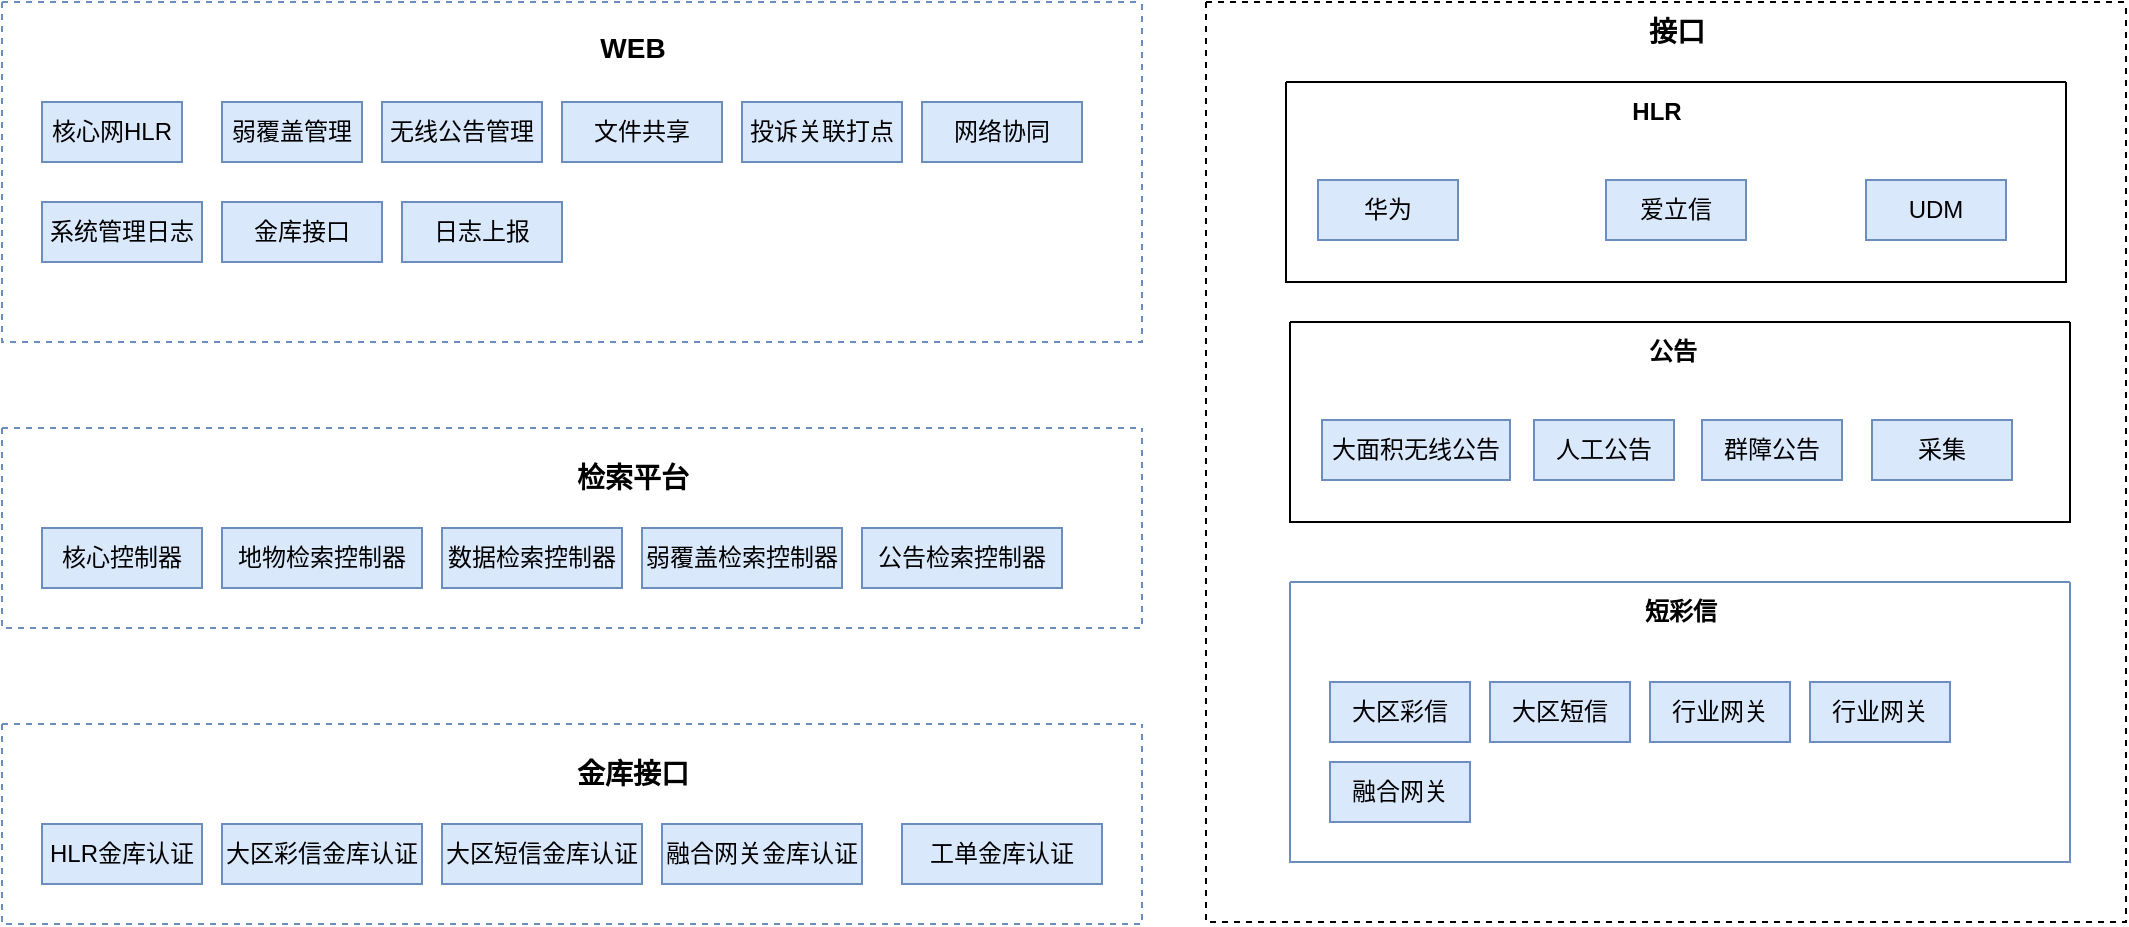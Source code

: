 <mxfile version="20.8.3" type="github">
  <diagram id="4GTCcd6cyWXUHCtxeI8y" name="第 1 页">
    <mxGraphModel dx="1434" dy="764" grid="1" gridSize="10" guides="1" tooltips="1" connect="1" arrows="1" fold="1" page="1" pageScale="1" pageWidth="827" pageHeight="1169" background="#ffffff" math="0" shadow="0">
      <root>
        <mxCell id="0" />
        <mxCell id="1" parent="0" />
        <mxCell id="VqTXsrCZorRftCY8RWus-24" value="" style="swimlane;startSize=0;fillColor=#30DAFC;strokeColor=#6c8ebf;dashed=1;" vertex="1" parent="1">
          <mxGeometry x="10" y="40" width="570" height="170" as="geometry">
            <mxRectangle x="70" y="180" width="50" height="40" as="alternateBounds" />
          </mxGeometry>
        </mxCell>
        <mxCell id="VqTXsrCZorRftCY8RWus-25" value="核心网HLR" style="whiteSpace=wrap;html=1;fillColor=#dae8fc;strokeColor=#6c8ebf;" vertex="1" parent="VqTXsrCZorRftCY8RWus-24">
          <mxGeometry x="20" y="50" width="70" height="30" as="geometry" />
        </mxCell>
        <mxCell id="VqTXsrCZorRftCY8RWus-26" value="WEB" style="text;html=1;align=center;verticalAlign=middle;resizable=0;points=[];autosize=1;strokeColor=none;fillColor=none;fontStyle=1;fontSize=14;" vertex="1" parent="VqTXsrCZorRftCY8RWus-24">
          <mxGeometry x="285" y="8" width="60" height="30" as="geometry" />
        </mxCell>
        <mxCell id="VqTXsrCZorRftCY8RWus-27" value="弱覆盖管理" style="whiteSpace=wrap;html=1;fillColor=#dae8fc;strokeColor=#6c8ebf;" vertex="1" parent="VqTXsrCZorRftCY8RWus-24">
          <mxGeometry x="110" y="50" width="70" height="30" as="geometry" />
        </mxCell>
        <mxCell id="VqTXsrCZorRftCY8RWus-28" value="无线公告管理" style="whiteSpace=wrap;html=1;fillColor=#dae8fc;strokeColor=#6c8ebf;" vertex="1" parent="VqTXsrCZorRftCY8RWus-24">
          <mxGeometry x="190" y="50" width="80" height="30" as="geometry" />
        </mxCell>
        <mxCell id="VqTXsrCZorRftCY8RWus-29" value="文件共享" style="whiteSpace=wrap;html=1;fillColor=#dae8fc;strokeColor=#6c8ebf;" vertex="1" parent="VqTXsrCZorRftCY8RWus-24">
          <mxGeometry x="280" y="50" width="80" height="30" as="geometry" />
        </mxCell>
        <mxCell id="VqTXsrCZorRftCY8RWus-30" value="投诉关联打点" style="whiteSpace=wrap;html=1;fillColor=#dae8fc;strokeColor=#6c8ebf;" vertex="1" parent="VqTXsrCZorRftCY8RWus-24">
          <mxGeometry x="370" y="50" width="80" height="30" as="geometry" />
        </mxCell>
        <mxCell id="VqTXsrCZorRftCY8RWus-31" value="网络协同" style="whiteSpace=wrap;html=1;fillColor=#dae8fc;strokeColor=#6c8ebf;" vertex="1" parent="VqTXsrCZorRftCY8RWus-24">
          <mxGeometry x="460" y="50" width="80" height="30" as="geometry" />
        </mxCell>
        <mxCell id="VqTXsrCZorRftCY8RWus-32" value="系统管理日志" style="whiteSpace=wrap;html=1;fillColor=#dae8fc;strokeColor=#6c8ebf;" vertex="1" parent="VqTXsrCZorRftCY8RWus-24">
          <mxGeometry x="20" y="100" width="80" height="30" as="geometry" />
        </mxCell>
        <mxCell id="VqTXsrCZorRftCY8RWus-42" value="金库接口" style="whiteSpace=wrap;html=1;fillColor=#dae8fc;strokeColor=#6c8ebf;" vertex="1" parent="VqTXsrCZorRftCY8RWus-24">
          <mxGeometry x="110" y="100" width="80" height="30" as="geometry" />
        </mxCell>
        <mxCell id="VqTXsrCZorRftCY8RWus-43" value="日志上报" style="whiteSpace=wrap;html=1;fillColor=#dae8fc;strokeColor=#6c8ebf;" vertex="1" parent="VqTXsrCZorRftCY8RWus-24">
          <mxGeometry x="200" y="100" width="80" height="30" as="geometry" />
        </mxCell>
        <mxCell id="VqTXsrCZorRftCY8RWus-33" value="" style="swimlane;startSize=0;fillColor=#dae8fc;strokeColor=#6c8ebf;dashed=1;" vertex="1" parent="1">
          <mxGeometry x="10" y="253" width="570" height="100" as="geometry">
            <mxRectangle x="70" y="180" width="50" height="40" as="alternateBounds" />
          </mxGeometry>
        </mxCell>
        <mxCell id="VqTXsrCZorRftCY8RWus-34" value="核心控制器" style="whiteSpace=wrap;html=1;fillColor=#dae8fc;strokeColor=#6c8ebf;" vertex="1" parent="VqTXsrCZorRftCY8RWus-33">
          <mxGeometry x="20" y="50" width="80" height="30" as="geometry" />
        </mxCell>
        <mxCell id="VqTXsrCZorRftCY8RWus-35" value="检索平台" style="text;html=1;align=center;verticalAlign=middle;resizable=0;points=[];autosize=1;strokeColor=none;fillColor=none;fontStyle=1;fontSize=14;" vertex="1" parent="VqTXsrCZorRftCY8RWus-33">
          <mxGeometry x="275" y="10" width="80" height="30" as="geometry" />
        </mxCell>
        <mxCell id="VqTXsrCZorRftCY8RWus-36" value="地物检索控制器" style="whiteSpace=wrap;html=1;fillColor=#dae8fc;strokeColor=#6c8ebf;" vertex="1" parent="VqTXsrCZorRftCY8RWus-33">
          <mxGeometry x="110" y="50" width="100" height="30" as="geometry" />
        </mxCell>
        <mxCell id="VqTXsrCZorRftCY8RWus-38" value="数据检索控制器" style="whiteSpace=wrap;html=1;fillColor=#dae8fc;strokeColor=#6c8ebf;" vertex="1" parent="VqTXsrCZorRftCY8RWus-33">
          <mxGeometry x="220" y="50" width="90" height="30" as="geometry" />
        </mxCell>
        <mxCell id="VqTXsrCZorRftCY8RWus-39" value="弱覆盖检索控制器" style="whiteSpace=wrap;html=1;fillColor=#dae8fc;strokeColor=#6c8ebf;" vertex="1" parent="VqTXsrCZorRftCY8RWus-33">
          <mxGeometry x="320" y="50" width="100" height="30" as="geometry" />
        </mxCell>
        <mxCell id="VqTXsrCZorRftCY8RWus-40" value="公告检索控制器" style="whiteSpace=wrap;html=1;fillColor=#dae8fc;strokeColor=#6c8ebf;" vertex="1" parent="VqTXsrCZorRftCY8RWus-33">
          <mxGeometry x="430" y="50" width="100" height="30" as="geometry" />
        </mxCell>
        <mxCell id="VqTXsrCZorRftCY8RWus-44" value="" style="swimlane;startSize=0;fillColor=#d5e8d4;strokeColor=default;dashed=1;" vertex="1" parent="1">
          <mxGeometry x="612" y="40" width="460" height="460" as="geometry" />
        </mxCell>
        <mxCell id="VqTXsrCZorRftCY8RWus-45" value="接口" style="text;html=1;align=center;verticalAlign=middle;resizable=0;points=[];autosize=1;strokeColor=none;fillColor=none;fontStyle=1;fontSize=14;" vertex="1" parent="VqTXsrCZorRftCY8RWus-44">
          <mxGeometry x="210" width="50" height="30" as="geometry" />
        </mxCell>
        <mxCell id="VqTXsrCZorRftCY8RWus-13" value="" style="swimlane;startSize=0;fillColor=default;fontSize=14;" vertex="1" parent="VqTXsrCZorRftCY8RWus-44">
          <mxGeometry x="40" y="40" width="390" height="100" as="geometry" />
        </mxCell>
        <mxCell id="VqTXsrCZorRftCY8RWus-14" value="HLR" style="text;html=1;align=center;verticalAlign=middle;resizable=0;points=[];autosize=1;strokeColor=none;fillColor=none;fontStyle=1" vertex="1" parent="VqTXsrCZorRftCY8RWus-13">
          <mxGeometry x="160" width="50" height="30" as="geometry" />
        </mxCell>
        <mxCell id="VqTXsrCZorRftCY8RWus-15" value="华为" style="whiteSpace=wrap;html=1;fillColor=#dae8fc;strokeColor=#6c8ebf;" vertex="1" parent="VqTXsrCZorRftCY8RWus-13">
          <mxGeometry x="16" y="49" width="70" height="30" as="geometry" />
        </mxCell>
        <mxCell id="VqTXsrCZorRftCY8RWus-16" value="爱立信" style="whiteSpace=wrap;html=1;fillColor=#dae8fc;strokeColor=#6c8ebf;" vertex="1" parent="VqTXsrCZorRftCY8RWus-13">
          <mxGeometry x="160" y="49" width="70" height="30" as="geometry" />
        </mxCell>
        <mxCell id="VqTXsrCZorRftCY8RWus-17" value="UDM" style="whiteSpace=wrap;html=1;fillColor=#dae8fc;strokeColor=#6c8ebf;" vertex="1" parent="VqTXsrCZorRftCY8RWus-13">
          <mxGeometry x="290" y="49" width="70" height="30" as="geometry" />
        </mxCell>
        <mxCell id="VqTXsrCZorRftCY8RWus-18" value="" style="swimlane;startSize=0;fillColor=default;" vertex="1" parent="VqTXsrCZorRftCY8RWus-44">
          <mxGeometry x="42" y="160" width="390" height="100" as="geometry" />
        </mxCell>
        <mxCell id="VqTXsrCZorRftCY8RWus-19" value="公告" style="text;html=1;align=center;verticalAlign=middle;resizable=0;points=[];autosize=1;strokeColor=none;fillColor=none;fontStyle=1" vertex="1" parent="VqTXsrCZorRftCY8RWus-18">
          <mxGeometry x="166" width="50" height="30" as="geometry" />
        </mxCell>
        <mxCell id="VqTXsrCZorRftCY8RWus-20" value="大面积无线公告" style="whiteSpace=wrap;html=1;fillColor=#dae8fc;strokeColor=#6c8ebf;" vertex="1" parent="VqTXsrCZorRftCY8RWus-18">
          <mxGeometry x="16" y="49" width="94" height="30" as="geometry" />
        </mxCell>
        <mxCell id="VqTXsrCZorRftCY8RWus-21" value="人工公告" style="whiteSpace=wrap;html=1;fillColor=#dae8fc;strokeColor=#6c8ebf;" vertex="1" parent="VqTXsrCZorRftCY8RWus-18">
          <mxGeometry x="122" y="49" width="70" height="30" as="geometry" />
        </mxCell>
        <mxCell id="VqTXsrCZorRftCY8RWus-22" value="群障公告" style="whiteSpace=wrap;html=1;fillColor=#dae8fc;strokeColor=#6c8ebf;" vertex="1" parent="VqTXsrCZorRftCY8RWus-18">
          <mxGeometry x="206" y="49" width="70" height="30" as="geometry" />
        </mxCell>
        <mxCell id="VqTXsrCZorRftCY8RWus-23" value="采集" style="whiteSpace=wrap;html=1;fillColor=#dae8fc;strokeColor=#6c8ebf;" vertex="1" parent="VqTXsrCZorRftCY8RWus-18">
          <mxGeometry x="291" y="49" width="70" height="30" as="geometry" />
        </mxCell>
        <mxCell id="VqTXsrCZorRftCY8RWus-55" value="" style="swimlane;startSize=0;fillColor=#dae8fc;strokeColor=#6c8ebf;" vertex="1" parent="VqTXsrCZorRftCY8RWus-44">
          <mxGeometry x="42" y="290" width="390" height="140" as="geometry">
            <mxRectangle x="70" y="180" width="50" height="40" as="alternateBounds" />
          </mxGeometry>
        </mxCell>
        <mxCell id="VqTXsrCZorRftCY8RWus-56" value="大区彩信" style="whiteSpace=wrap;html=1;fillColor=#dae8fc;strokeColor=#6c8ebf;" vertex="1" parent="VqTXsrCZorRftCY8RWus-55">
          <mxGeometry x="20" y="50" width="70" height="30" as="geometry" />
        </mxCell>
        <mxCell id="VqTXsrCZorRftCY8RWus-57" value="短彩信" style="text;html=1;align=center;verticalAlign=middle;resizable=0;points=[];autosize=1;strokeColor=none;fillColor=none;fontStyle=1" vertex="1" parent="VqTXsrCZorRftCY8RWus-55">
          <mxGeometry x="165" width="60" height="30" as="geometry" />
        </mxCell>
        <mxCell id="VqTXsrCZorRftCY8RWus-58" value="大区短信" style="whiteSpace=wrap;html=1;fillColor=#dae8fc;strokeColor=#6c8ebf;" vertex="1" parent="VqTXsrCZorRftCY8RWus-55">
          <mxGeometry x="100" y="50" width="70" height="30" as="geometry" />
        </mxCell>
        <mxCell id="VqTXsrCZorRftCY8RWus-59" value="行业网关" style="whiteSpace=wrap;html=1;fillColor=#dae8fc;strokeColor=#6c8ebf;" vertex="1" parent="VqTXsrCZorRftCY8RWus-55">
          <mxGeometry x="180" y="50" width="70" height="30" as="geometry" />
        </mxCell>
        <mxCell id="VqTXsrCZorRftCY8RWus-65" value="行业网关" style="whiteSpace=wrap;html=1;fillColor=#dae8fc;strokeColor=#6c8ebf;" vertex="1" parent="VqTXsrCZorRftCY8RWus-55">
          <mxGeometry x="260" y="50" width="70" height="30" as="geometry" />
        </mxCell>
        <mxCell id="VqTXsrCZorRftCY8RWus-66" value="融合网关" style="whiteSpace=wrap;html=1;fillColor=#dae8fc;strokeColor=#6c8ebf;" vertex="1" parent="VqTXsrCZorRftCY8RWus-55">
          <mxGeometry x="20" y="90" width="70" height="30" as="geometry" />
        </mxCell>
        <mxCell id="VqTXsrCZorRftCY8RWus-67" value="" style="swimlane;startSize=0;fillColor=#dae8fc;strokeColor=#6c8ebf;dashed=1;" vertex="1" parent="1">
          <mxGeometry x="10" y="401" width="570" height="100" as="geometry">
            <mxRectangle x="70" y="180" width="50" height="40" as="alternateBounds" />
          </mxGeometry>
        </mxCell>
        <mxCell id="VqTXsrCZorRftCY8RWus-68" value="HLR金库认证" style="whiteSpace=wrap;html=1;fillColor=#dae8fc;strokeColor=#6c8ebf;" vertex="1" parent="VqTXsrCZorRftCY8RWus-67">
          <mxGeometry x="20" y="50" width="80" height="30" as="geometry" />
        </mxCell>
        <mxCell id="VqTXsrCZorRftCY8RWus-69" value="金库接口" style="text;html=1;align=center;verticalAlign=middle;resizable=0;points=[];autosize=1;strokeColor=none;fillColor=none;fontStyle=1;fontSize=14;" vertex="1" parent="VqTXsrCZorRftCY8RWus-67">
          <mxGeometry x="275" y="10" width="80" height="30" as="geometry" />
        </mxCell>
        <mxCell id="VqTXsrCZorRftCY8RWus-70" value="大区彩信金库认证" style="whiteSpace=wrap;html=1;fillColor=#dae8fc;strokeColor=#6c8ebf;" vertex="1" parent="VqTXsrCZorRftCY8RWus-67">
          <mxGeometry x="110" y="50" width="100" height="30" as="geometry" />
        </mxCell>
        <mxCell id="VqTXsrCZorRftCY8RWus-71" value="大区短信金库认证" style="whiteSpace=wrap;html=1;fillColor=#dae8fc;strokeColor=#6c8ebf;" vertex="1" parent="VqTXsrCZorRftCY8RWus-67">
          <mxGeometry x="220" y="50" width="100" height="30" as="geometry" />
        </mxCell>
        <mxCell id="VqTXsrCZorRftCY8RWus-72" value="融合网关金库认证" style="whiteSpace=wrap;html=1;fillColor=#dae8fc;strokeColor=#6c8ebf;" vertex="1" parent="VqTXsrCZorRftCY8RWus-67">
          <mxGeometry x="330" y="50" width="100" height="30" as="geometry" />
        </mxCell>
        <mxCell id="VqTXsrCZorRftCY8RWus-73" value="工单金库认证" style="whiteSpace=wrap;html=1;fillColor=#dae8fc;strokeColor=#6c8ebf;" vertex="1" parent="VqTXsrCZorRftCY8RWus-67">
          <mxGeometry x="450" y="50" width="100" height="30" as="geometry" />
        </mxCell>
      </root>
    </mxGraphModel>
  </diagram>
</mxfile>
